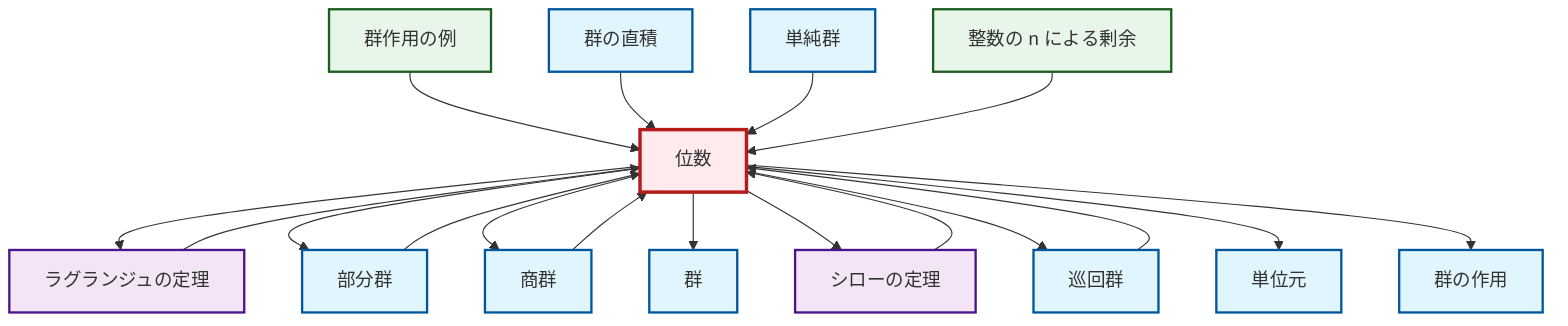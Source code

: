 graph TD
    classDef definition fill:#e1f5fe,stroke:#01579b,stroke-width:2px
    classDef theorem fill:#f3e5f5,stroke:#4a148c,stroke-width:2px
    classDef axiom fill:#fff3e0,stroke:#e65100,stroke-width:2px
    classDef example fill:#e8f5e9,stroke:#1b5e20,stroke-width:2px
    classDef current fill:#ffebee,stroke:#b71c1c,stroke-width:3px
    def-group-action["群の作用"]:::definition
    def-direct-product["群の直積"]:::definition
    ex-group-action-examples["群作用の例"]:::example
    thm-lagrange["ラグランジュの定理"]:::theorem
    thm-sylow["シローの定理"]:::theorem
    ex-quotient-integers-mod-n["整数の n による剰余"]:::example
    def-cyclic-group["巡回群"]:::definition
    def-simple-group["単純群"]:::definition
    def-quotient-group["商群"]:::definition
    def-group["群"]:::definition
    def-order["位数"]:::definition
    def-identity-element["単位元"]:::definition
    def-subgroup["部分群"]:::definition
    thm-sylow --> def-order
    def-order --> thm-lagrange
    ex-group-action-examples --> def-order
    def-order --> def-subgroup
    def-order --> def-quotient-group
    def-cyclic-group --> def-order
    def-order --> def-group
    def-order --> thm-sylow
    def-direct-product --> def-order
    def-subgroup --> def-order
    def-simple-group --> def-order
    def-order --> def-cyclic-group
    def-order --> def-identity-element
    def-quotient-group --> def-order
    thm-lagrange --> def-order
    def-order --> def-group-action
    ex-quotient-integers-mod-n --> def-order
    class def-order current